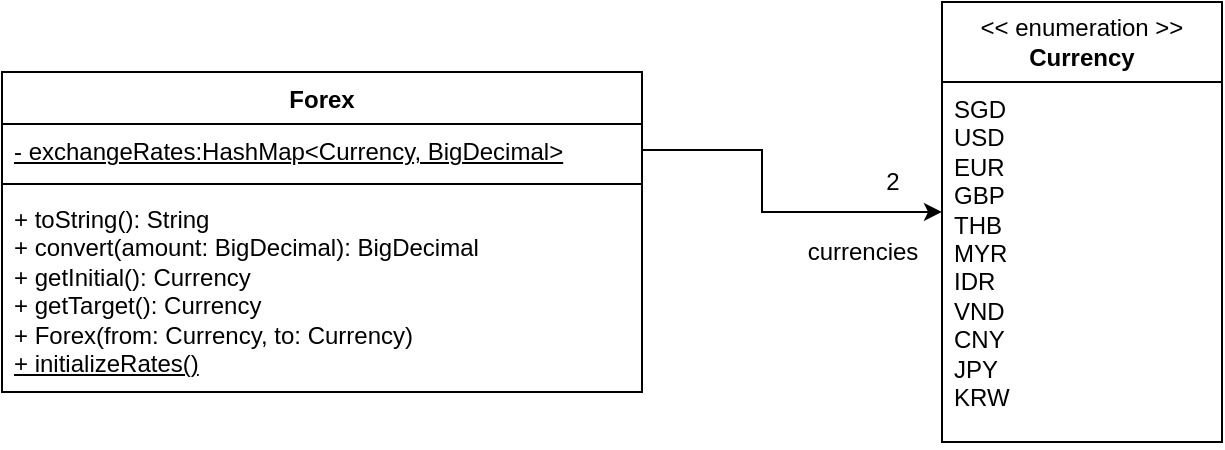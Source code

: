 <mxfile version="21.1.5" type="device">
  <diagram name="Page-1" id="vAl6ECt_cNf6O5D6-D3h">
    <mxGraphModel dx="954" dy="507" grid="1" gridSize="10" guides="1" tooltips="1" connect="1" arrows="1" fold="1" page="1" pageScale="1" pageWidth="850" pageHeight="1100" math="0" shadow="0">
      <root>
        <mxCell id="0" />
        <mxCell id="1" parent="0" />
        <mxCell id="h44oGfwBhWr0qdJ2aVvA-1" value="Forex" style="swimlane;fontStyle=1;align=center;verticalAlign=top;childLayout=stackLayout;horizontal=1;startSize=26;horizontalStack=0;resizeParent=1;resizeParentMax=0;resizeLast=0;collapsible=1;marginBottom=0;whiteSpace=wrap;html=1;" parent="1" vertex="1">
          <mxGeometry x="110" y="250" width="320" height="160" as="geometry" />
        </mxCell>
        <mxCell id="h44oGfwBhWr0qdJ2aVvA-2" value="&lt;u&gt;- exchangeRates:HashMap&amp;lt;Currency, BigDecimal&amp;gt;&lt;/u&gt;" style="text;strokeColor=none;fillColor=none;align=left;verticalAlign=top;spacingLeft=4;spacingRight=4;overflow=hidden;rotatable=0;points=[[0,0.5],[1,0.5]];portConstraint=eastwest;whiteSpace=wrap;html=1;" parent="h44oGfwBhWr0qdJ2aVvA-1" vertex="1">
          <mxGeometry y="26" width="320" height="26" as="geometry" />
        </mxCell>
        <mxCell id="h44oGfwBhWr0qdJ2aVvA-3" value="" style="line;strokeWidth=1;fillColor=none;align=left;verticalAlign=middle;spacingTop=-1;spacingLeft=3;spacingRight=3;rotatable=0;labelPosition=right;points=[];portConstraint=eastwest;strokeColor=inherit;" parent="h44oGfwBhWr0qdJ2aVvA-1" vertex="1">
          <mxGeometry y="52" width="320" height="8" as="geometry" />
        </mxCell>
        <mxCell id="h44oGfwBhWr0qdJ2aVvA-4" value="+ toString(): String&lt;br&gt;+ convert(amount: BigDecimal): BigDecimal&lt;br&gt;+ getInitial(): Currency&lt;br&gt;+ getTarget(): Currency&lt;br&gt;+ Forex(from: Currency, to: Currency)&lt;br&gt;&lt;u&gt;+ initializeRates()&lt;/u&gt;" style="text;strokeColor=none;fillColor=none;align=left;verticalAlign=top;spacingLeft=4;spacingRight=4;overflow=hidden;rotatable=0;points=[[0,0.5],[1,0.5]];portConstraint=eastwest;whiteSpace=wrap;html=1;" parent="h44oGfwBhWr0qdJ2aVvA-1" vertex="1">
          <mxGeometry y="60" width="320" height="100" as="geometry" />
        </mxCell>
        <mxCell id="h44oGfwBhWr0qdJ2aVvA-5" value="&amp;lt;&amp;lt; enumeration &amp;gt;&amp;gt;&lt;br&gt;&lt;b&gt;Currency&lt;/b&gt;" style="swimlane;fontStyle=0;childLayout=stackLayout;horizontal=1;startSize=40;fillColor=none;horizontalStack=0;resizeParent=1;resizeParentMax=0;resizeLast=0;collapsible=1;marginBottom=0;whiteSpace=wrap;html=1;" parent="1" vertex="1">
          <mxGeometry x="580" y="215" width="140" height="220" as="geometry" />
        </mxCell>
        <mxCell id="h44oGfwBhWr0qdJ2aVvA-8" value="SGD&lt;br&gt;USD&lt;br&gt;EUR&lt;br&gt;GBP&lt;br&gt;THB&lt;br&gt;MYR&lt;br&gt;IDR&lt;br&gt;VND&lt;br&gt;CNY&lt;br&gt;JPY&lt;br&gt;KRW" style="text;strokeColor=none;fillColor=none;align=left;verticalAlign=top;spacingLeft=4;spacingRight=4;overflow=hidden;rotatable=0;points=[[0,0.5],[1,0.5]];portConstraint=eastwest;whiteSpace=wrap;html=1;" parent="h44oGfwBhWr0qdJ2aVvA-5" vertex="1">
          <mxGeometry y="40" width="140" height="180" as="geometry" />
        </mxCell>
        <mxCell id="h44oGfwBhWr0qdJ2aVvA-10" value="" style="endArrow=classic;html=1;rounded=0;exitX=1;exitY=0.5;exitDx=0;exitDy=0;entryX=0;entryY=0.361;entryDx=0;entryDy=0;entryPerimeter=0;" parent="1" source="h44oGfwBhWr0qdJ2aVvA-2" target="h44oGfwBhWr0qdJ2aVvA-8" edge="1">
          <mxGeometry width="50" height="50" relative="1" as="geometry">
            <mxPoint x="430" y="410" as="sourcePoint" />
            <mxPoint x="570" y="240" as="targetPoint" />
            <Array as="points">
              <mxPoint x="490" y="289" />
              <mxPoint x="490" y="320" />
            </Array>
          </mxGeometry>
        </mxCell>
        <mxCell id="h44oGfwBhWr0qdJ2aVvA-11" value="currencies" style="text;html=1;align=center;verticalAlign=middle;resizable=0;points=[];autosize=1;strokeColor=none;fillColor=none;" parent="1" vertex="1">
          <mxGeometry x="500" y="325" width="80" height="30" as="geometry" />
        </mxCell>
        <mxCell id="h44oGfwBhWr0qdJ2aVvA-12" value="2" style="text;html=1;align=center;verticalAlign=middle;resizable=0;points=[];autosize=1;strokeColor=none;fillColor=none;" parent="1" vertex="1">
          <mxGeometry x="540" y="290" width="30" height="30" as="geometry" />
        </mxCell>
      </root>
    </mxGraphModel>
  </diagram>
</mxfile>
